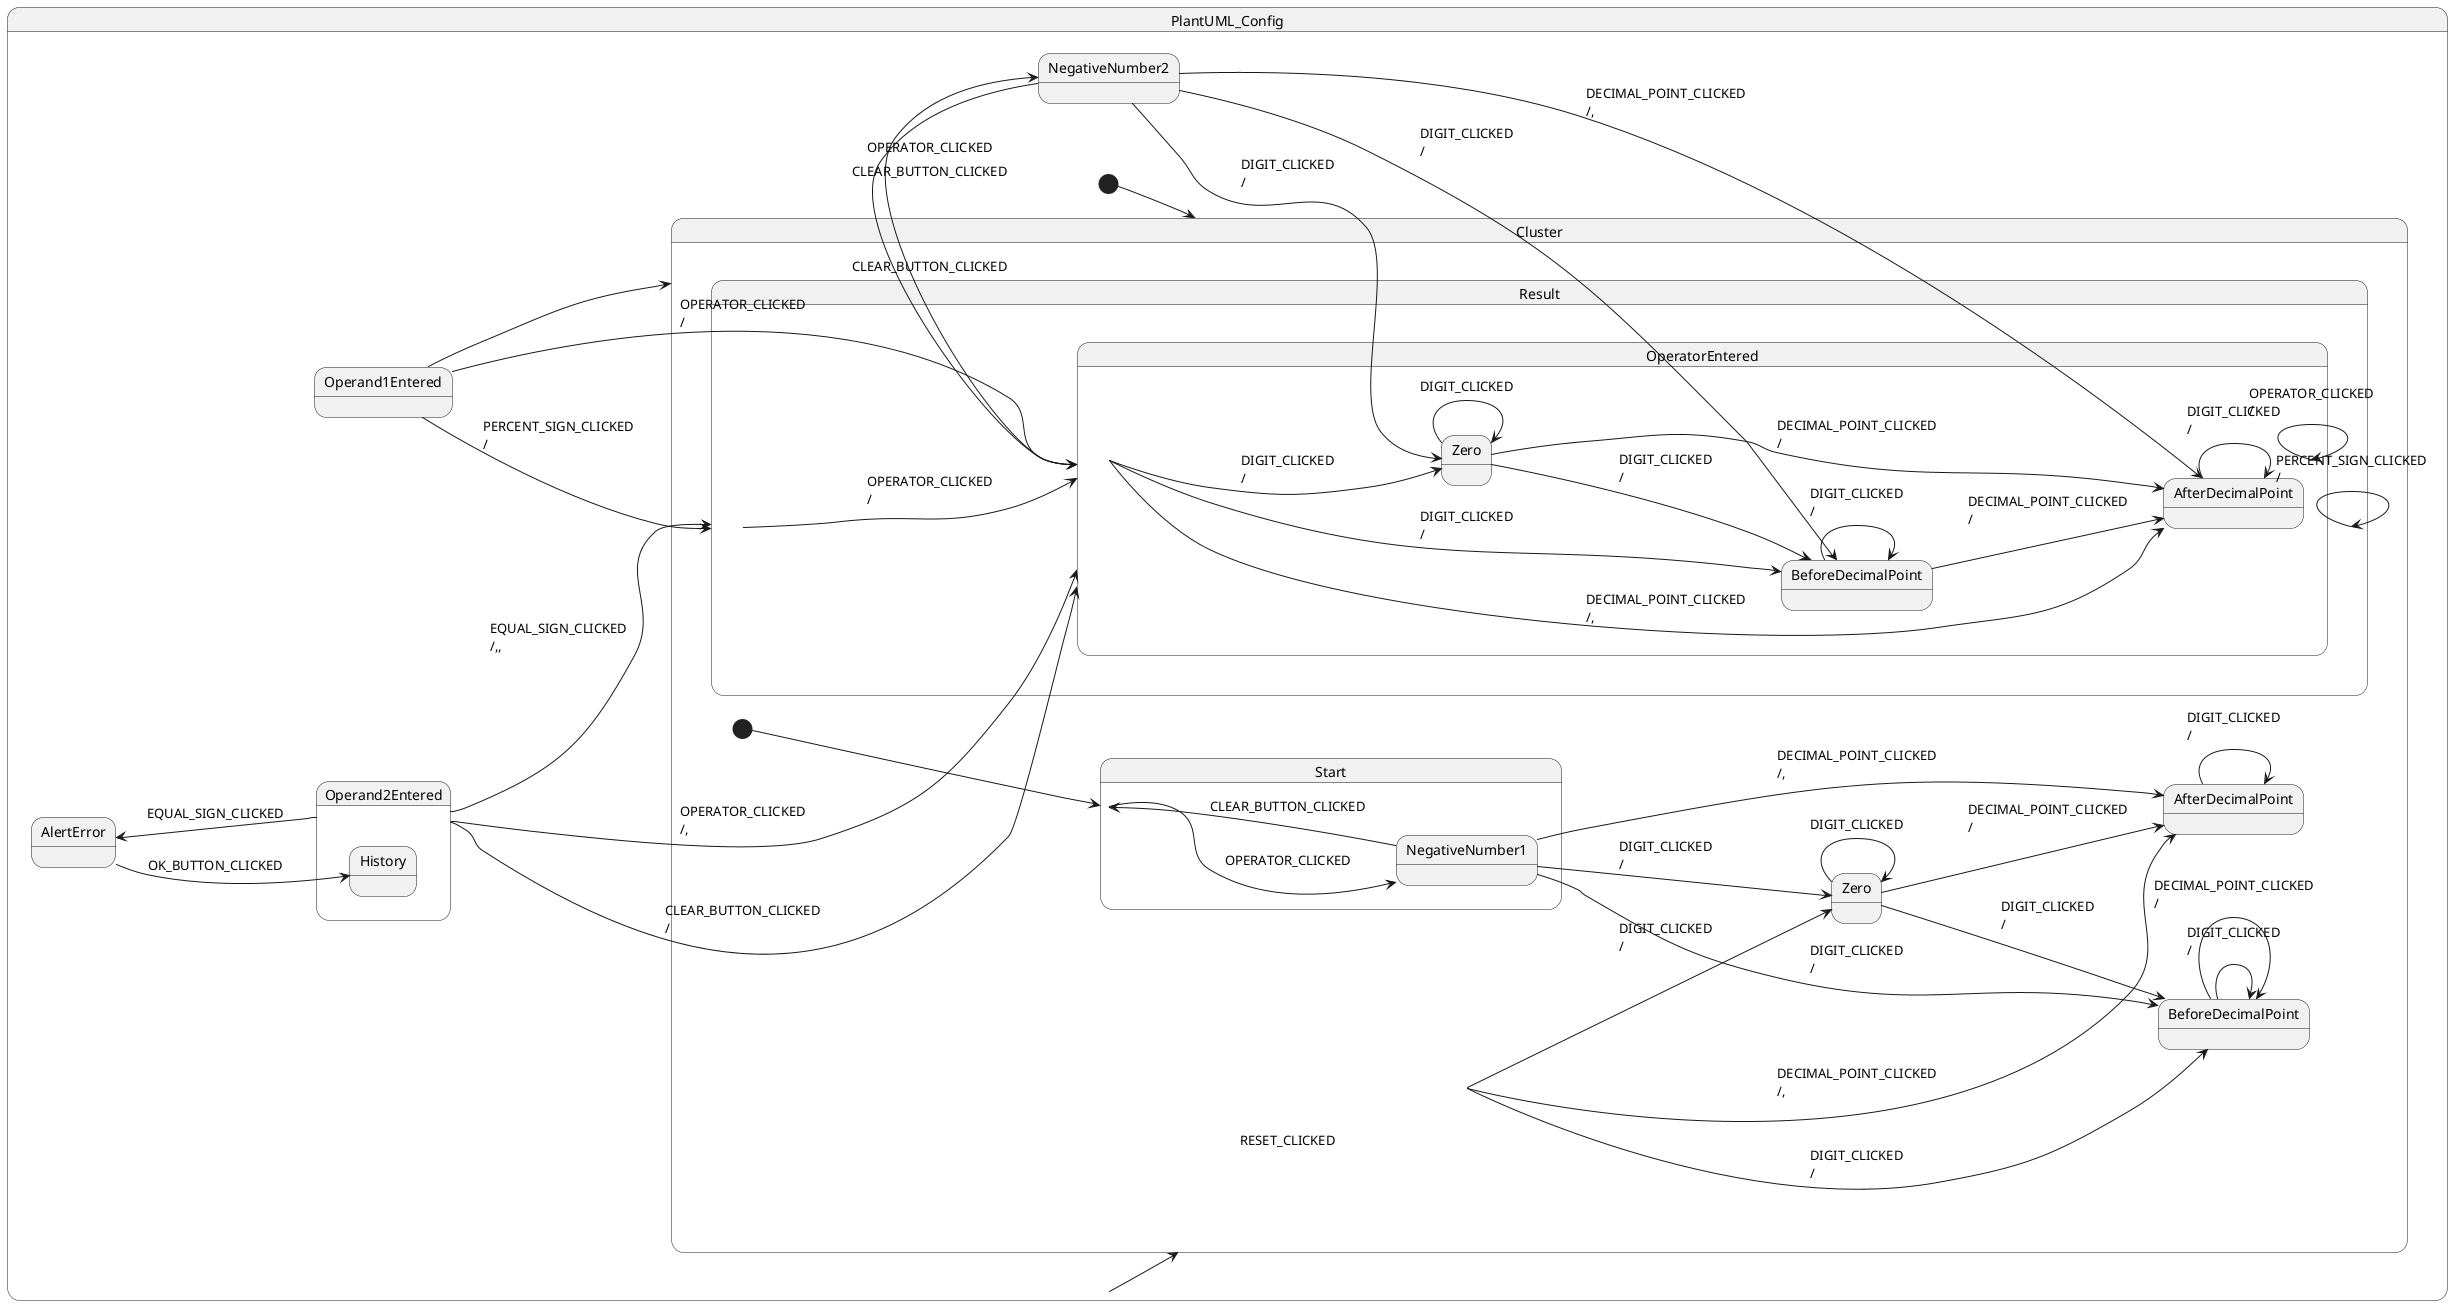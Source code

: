 @startuml
left to right direction
state "PlantUML_Config" as PlantUML_Config {
  [*] --> PlantUML_Config.Cluster

  PlantUML_Config --> PlantUML_Config.Cluster : RESET_CLICKED
  state "Cluster" as PlantUML_Config.Cluster {
    [*] --> PlantUML_Config.Cluster.Start

    PlantUML_Config.Cluster --> Zero1 : DIGIT_CLICKED\l/
    PlantUML_Config.Cluster --> BeforeDecimalPoint1 : DIGIT_CLICKED\l/
    PlantUML_Config.Cluster --> AfterDecimalPoint1 : DECIMAL_POINT_CLICKED\l/,
    state "Start" as PlantUML_Config.Cluster.Start {
      PlantUML_Config.Cluster.Start --> NegativeNumber1Id : OPERATOR_CLICKED
    }

    state "Result" as PlantUML_Config.Cluster.Result {
      PlantUML_Config.Cluster.Result --> OperatorEnteredId : OPERATOR_CLICKED\l/
      PlantUML_Config.Cluster.Result --> PlantUML_Config.Cluster.Result : PERCENT_SIGN_CLICKED\l/
    }
  }

  state "NegativeNumber1" as NegativeNumber1Id {
    NegativeNumber1Id --> Zero1 : DIGIT_CLICKED\l/
    NegativeNumber1Id --> BeforeDecimalPoint1 : DIGIT_CLICKED\l/
    NegativeNumber1Id --> AfterDecimalPoint1 : DECIMAL_POINT_CLICKED\l/,
    NegativeNumber1Id --> PlantUML_Config.Cluster.Start : CLEAR_BUTTON_CLICKED
  }

  state "Operand1Entered" as PlantUML_Config.Operand1Entered {
    PlantUML_Config.Operand1Entered --> OperatorEnteredId : OPERATOR_CLICKED\l/
    PlantUML_Config.Operand1Entered --> PlantUML_Config.Cluster.Result : PERCENT_SIGN_CLICKED\l/
    PlantUML_Config.Operand1Entered --> PlantUML_Config.Cluster : CLEAR_BUTTON_CLICKED
    state "Zero" as Zero1 {
      Zero1 --> Zero1 : DIGIT_CLICKED
      Zero1 --> BeforeDecimalPoint1 : DIGIT_CLICKED\l/
      Zero1 --> AfterDecimalPoint1 : DECIMAL_POINT_CLICKED\l/
    }

    state "BeforeDecimalPoint" as BeforeDecimalPoint1 {
      BeforeDecimalPoint1 --> BeforeDecimalPoint1 : DIGIT_CLICKED\l/
      BeforeDecimalPoint1 --> BeforeDecimalPoint1 : DECIMAL_POINT_CLICKED\l/
    }

    state "AfterDecimalPoint" as AfterDecimalPoint1 {
      AfterDecimalPoint1 --> AfterDecimalPoint1 : DIGIT_CLICKED\l/
    }
  }

  state "OperatorEntered" as OperatorEnteredId {
    OperatorEnteredId --> Zero2 : DIGIT_CLICKED\l/
    OperatorEnteredId --> BeforeDecimalPoint2 : DIGIT_CLICKED\l/
    OperatorEnteredId --> AfterDecimalPoint2 : DECIMAL_POINT_CLICKED\l/,
    OperatorEnteredId --> PlantUML_Config.NegativeNumber2 : OPERATOR_CLICKED
    OperatorEnteredId --> OperatorEnteredId : OPERATOR_CLICKED\l/
  }

  state "NegativeNumber2" as PlantUML_Config.NegativeNumber2 {
    PlantUML_Config.NegativeNumber2 --> Zero2 : DIGIT_CLICKED\l/
    PlantUML_Config.NegativeNumber2 --> BeforeDecimalPoint2 : DIGIT_CLICKED\l/
    PlantUML_Config.NegativeNumber2 --> AfterDecimalPoint2 : DECIMAL_POINT_CLICKED\l/,
    PlantUML_Config.NegativeNumber2 --> OperatorEnteredId : CLEAR_BUTTON_CLICKED
  }

  state "Operand2Entered" as PlantUML_Config.Operand2Entered {
    PlantUML_Config.Operand2Entered --> PlantUML_Config.AlertError : EQUAL_SIGN_CLICKED
    PlantUML_Config.Operand2Entered --> PlantUML_Config.Cluster.Result : EQUAL_SIGN_CLICKED\l/,,
    PlantUML_Config.Operand2Entered --> OperatorEnteredId : OPERATOR_CLICKED\l/,
    PlantUML_Config.Operand2Entered --> OperatorEnteredId : CLEAR_BUTTON_CLICKED\l/
    state "History" as PlantUML_Config.Operand2Entered.History {
    }

    state "Zero" as Zero2 {
      Zero2 --> Zero2 : DIGIT_CLICKED
      Zero2 --> BeforeDecimalPoint2 : DIGIT_CLICKED\l/
      Zero2 --> AfterDecimalPoint2 : DECIMAL_POINT_CLICKED\l/
    }

    state "BeforeDecimalPoint" as BeforeDecimalPoint2 {
      BeforeDecimalPoint2 --> BeforeDecimalPoint2 : DIGIT_CLICKED\l/
      BeforeDecimalPoint2 --> AfterDecimalPoint2 : DECIMAL_POINT_CLICKED\l/
    }

    state "AfterDecimalPoint" as AfterDecimalPoint2 {
      AfterDecimalPoint2 --> AfterDecimalPoint2 : DIGIT_CLICKED\l/
    }
  }

  state "AlertError" as PlantUML_Config.AlertError {
    PlantUML_Config.AlertError --> PlantUML_Config.Operand2Entered.History : OK_BUTTON_CLICKED
  }
}
@enduml